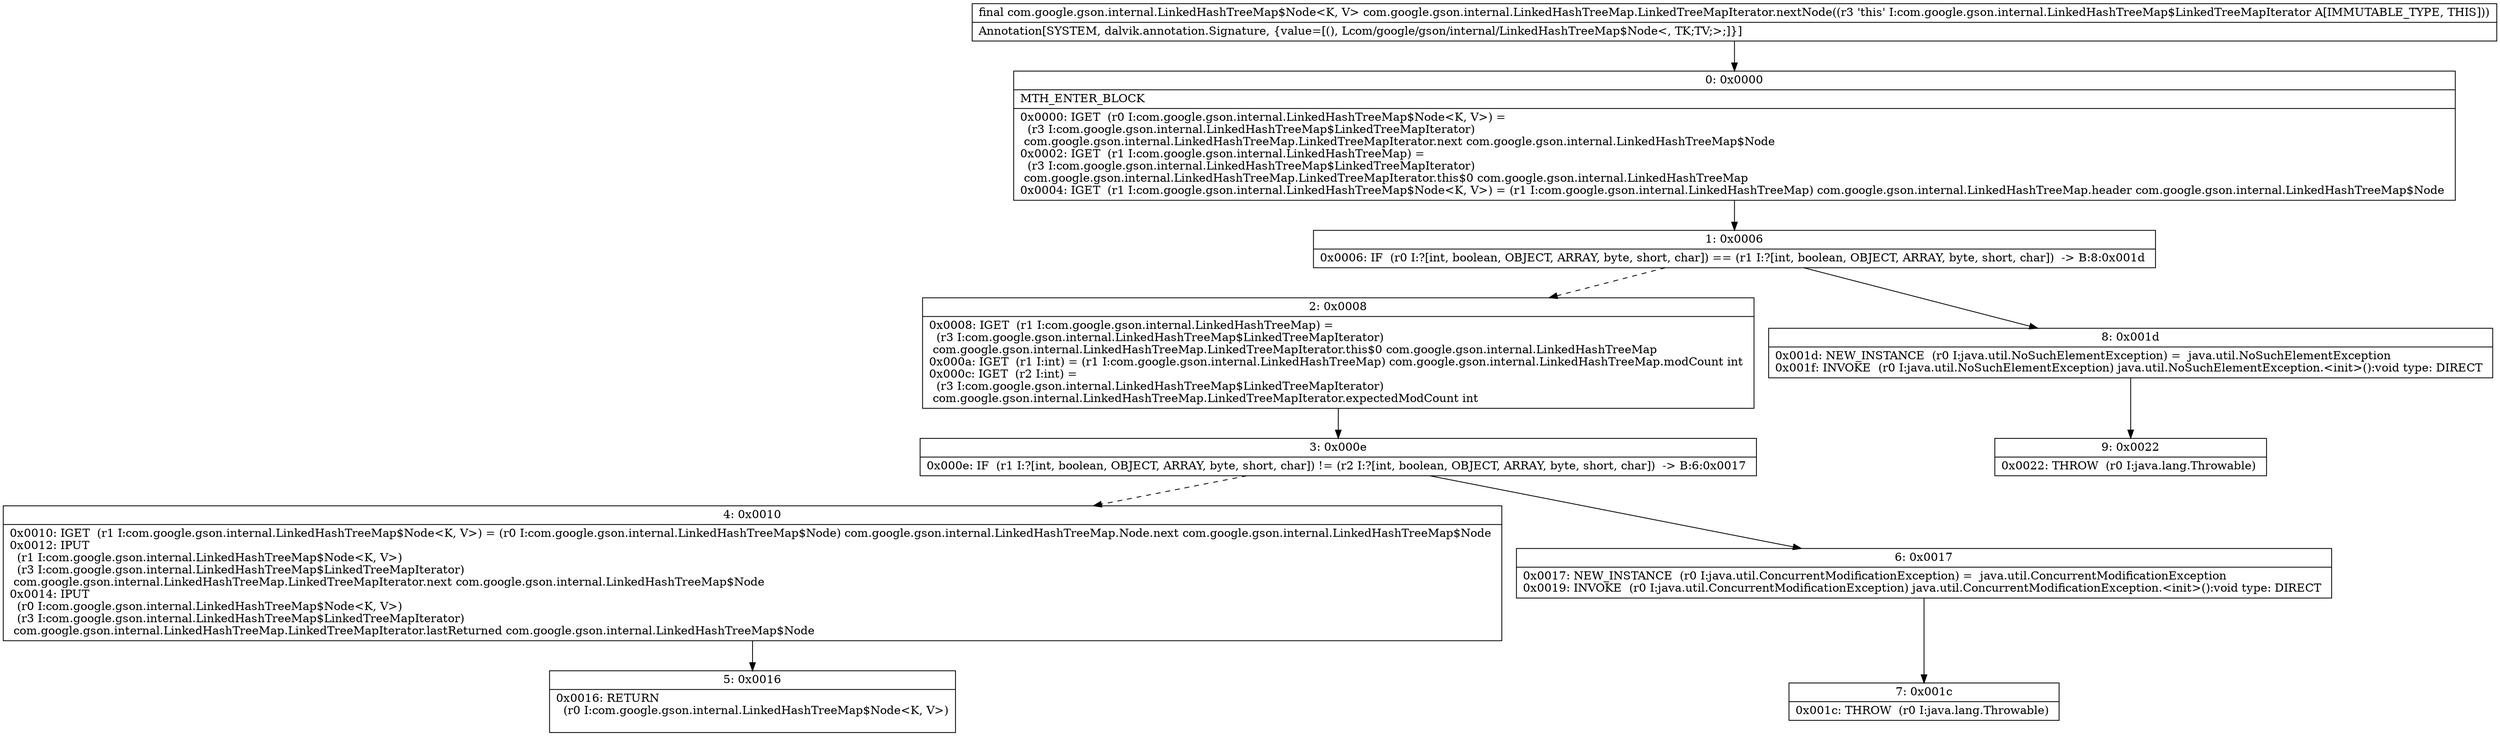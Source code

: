 digraph "CFG forcom.google.gson.internal.LinkedHashTreeMap.LinkedTreeMapIterator.nextNode()Lcom\/google\/gson\/internal\/LinkedHashTreeMap$Node;" {
Node_0 [shape=record,label="{0\:\ 0x0000|MTH_ENTER_BLOCK\l|0x0000: IGET  (r0 I:com.google.gson.internal.LinkedHashTreeMap$Node\<K, V\>) = \l  (r3 I:com.google.gson.internal.LinkedHashTreeMap$LinkedTreeMapIterator)\l com.google.gson.internal.LinkedHashTreeMap.LinkedTreeMapIterator.next com.google.gson.internal.LinkedHashTreeMap$Node \l0x0002: IGET  (r1 I:com.google.gson.internal.LinkedHashTreeMap) = \l  (r3 I:com.google.gson.internal.LinkedHashTreeMap$LinkedTreeMapIterator)\l com.google.gson.internal.LinkedHashTreeMap.LinkedTreeMapIterator.this$0 com.google.gson.internal.LinkedHashTreeMap \l0x0004: IGET  (r1 I:com.google.gson.internal.LinkedHashTreeMap$Node\<K, V\>) = (r1 I:com.google.gson.internal.LinkedHashTreeMap) com.google.gson.internal.LinkedHashTreeMap.header com.google.gson.internal.LinkedHashTreeMap$Node \l}"];
Node_1 [shape=record,label="{1\:\ 0x0006|0x0006: IF  (r0 I:?[int, boolean, OBJECT, ARRAY, byte, short, char]) == (r1 I:?[int, boolean, OBJECT, ARRAY, byte, short, char])  \-\> B:8:0x001d \l}"];
Node_2 [shape=record,label="{2\:\ 0x0008|0x0008: IGET  (r1 I:com.google.gson.internal.LinkedHashTreeMap) = \l  (r3 I:com.google.gson.internal.LinkedHashTreeMap$LinkedTreeMapIterator)\l com.google.gson.internal.LinkedHashTreeMap.LinkedTreeMapIterator.this$0 com.google.gson.internal.LinkedHashTreeMap \l0x000a: IGET  (r1 I:int) = (r1 I:com.google.gson.internal.LinkedHashTreeMap) com.google.gson.internal.LinkedHashTreeMap.modCount int \l0x000c: IGET  (r2 I:int) = \l  (r3 I:com.google.gson.internal.LinkedHashTreeMap$LinkedTreeMapIterator)\l com.google.gson.internal.LinkedHashTreeMap.LinkedTreeMapIterator.expectedModCount int \l}"];
Node_3 [shape=record,label="{3\:\ 0x000e|0x000e: IF  (r1 I:?[int, boolean, OBJECT, ARRAY, byte, short, char]) != (r2 I:?[int, boolean, OBJECT, ARRAY, byte, short, char])  \-\> B:6:0x0017 \l}"];
Node_4 [shape=record,label="{4\:\ 0x0010|0x0010: IGET  (r1 I:com.google.gson.internal.LinkedHashTreeMap$Node\<K, V\>) = (r0 I:com.google.gson.internal.LinkedHashTreeMap$Node) com.google.gson.internal.LinkedHashTreeMap.Node.next com.google.gson.internal.LinkedHashTreeMap$Node \l0x0012: IPUT  \l  (r1 I:com.google.gson.internal.LinkedHashTreeMap$Node\<K, V\>)\l  (r3 I:com.google.gson.internal.LinkedHashTreeMap$LinkedTreeMapIterator)\l com.google.gson.internal.LinkedHashTreeMap.LinkedTreeMapIterator.next com.google.gson.internal.LinkedHashTreeMap$Node \l0x0014: IPUT  \l  (r0 I:com.google.gson.internal.LinkedHashTreeMap$Node\<K, V\>)\l  (r3 I:com.google.gson.internal.LinkedHashTreeMap$LinkedTreeMapIterator)\l com.google.gson.internal.LinkedHashTreeMap.LinkedTreeMapIterator.lastReturned com.google.gson.internal.LinkedHashTreeMap$Node \l}"];
Node_5 [shape=record,label="{5\:\ 0x0016|0x0016: RETURN  \l  (r0 I:com.google.gson.internal.LinkedHashTreeMap$Node\<K, V\>)\l \l}"];
Node_6 [shape=record,label="{6\:\ 0x0017|0x0017: NEW_INSTANCE  (r0 I:java.util.ConcurrentModificationException) =  java.util.ConcurrentModificationException \l0x0019: INVOKE  (r0 I:java.util.ConcurrentModificationException) java.util.ConcurrentModificationException.\<init\>():void type: DIRECT \l}"];
Node_7 [shape=record,label="{7\:\ 0x001c|0x001c: THROW  (r0 I:java.lang.Throwable) \l}"];
Node_8 [shape=record,label="{8\:\ 0x001d|0x001d: NEW_INSTANCE  (r0 I:java.util.NoSuchElementException) =  java.util.NoSuchElementException \l0x001f: INVOKE  (r0 I:java.util.NoSuchElementException) java.util.NoSuchElementException.\<init\>():void type: DIRECT \l}"];
Node_9 [shape=record,label="{9\:\ 0x0022|0x0022: THROW  (r0 I:java.lang.Throwable) \l}"];
MethodNode[shape=record,label="{final com.google.gson.internal.LinkedHashTreeMap$Node\<K, V\> com.google.gson.internal.LinkedHashTreeMap.LinkedTreeMapIterator.nextNode((r3 'this' I:com.google.gson.internal.LinkedHashTreeMap$LinkedTreeMapIterator A[IMMUTABLE_TYPE, THIS]))  | Annotation[SYSTEM, dalvik.annotation.Signature, \{value=[(), Lcom\/google\/gson\/internal\/LinkedHashTreeMap$Node\<, TK;TV;\>;]\}]\l}"];
MethodNode -> Node_0;
Node_0 -> Node_1;
Node_1 -> Node_2[style=dashed];
Node_1 -> Node_8;
Node_2 -> Node_3;
Node_3 -> Node_4[style=dashed];
Node_3 -> Node_6;
Node_4 -> Node_5;
Node_6 -> Node_7;
Node_8 -> Node_9;
}

